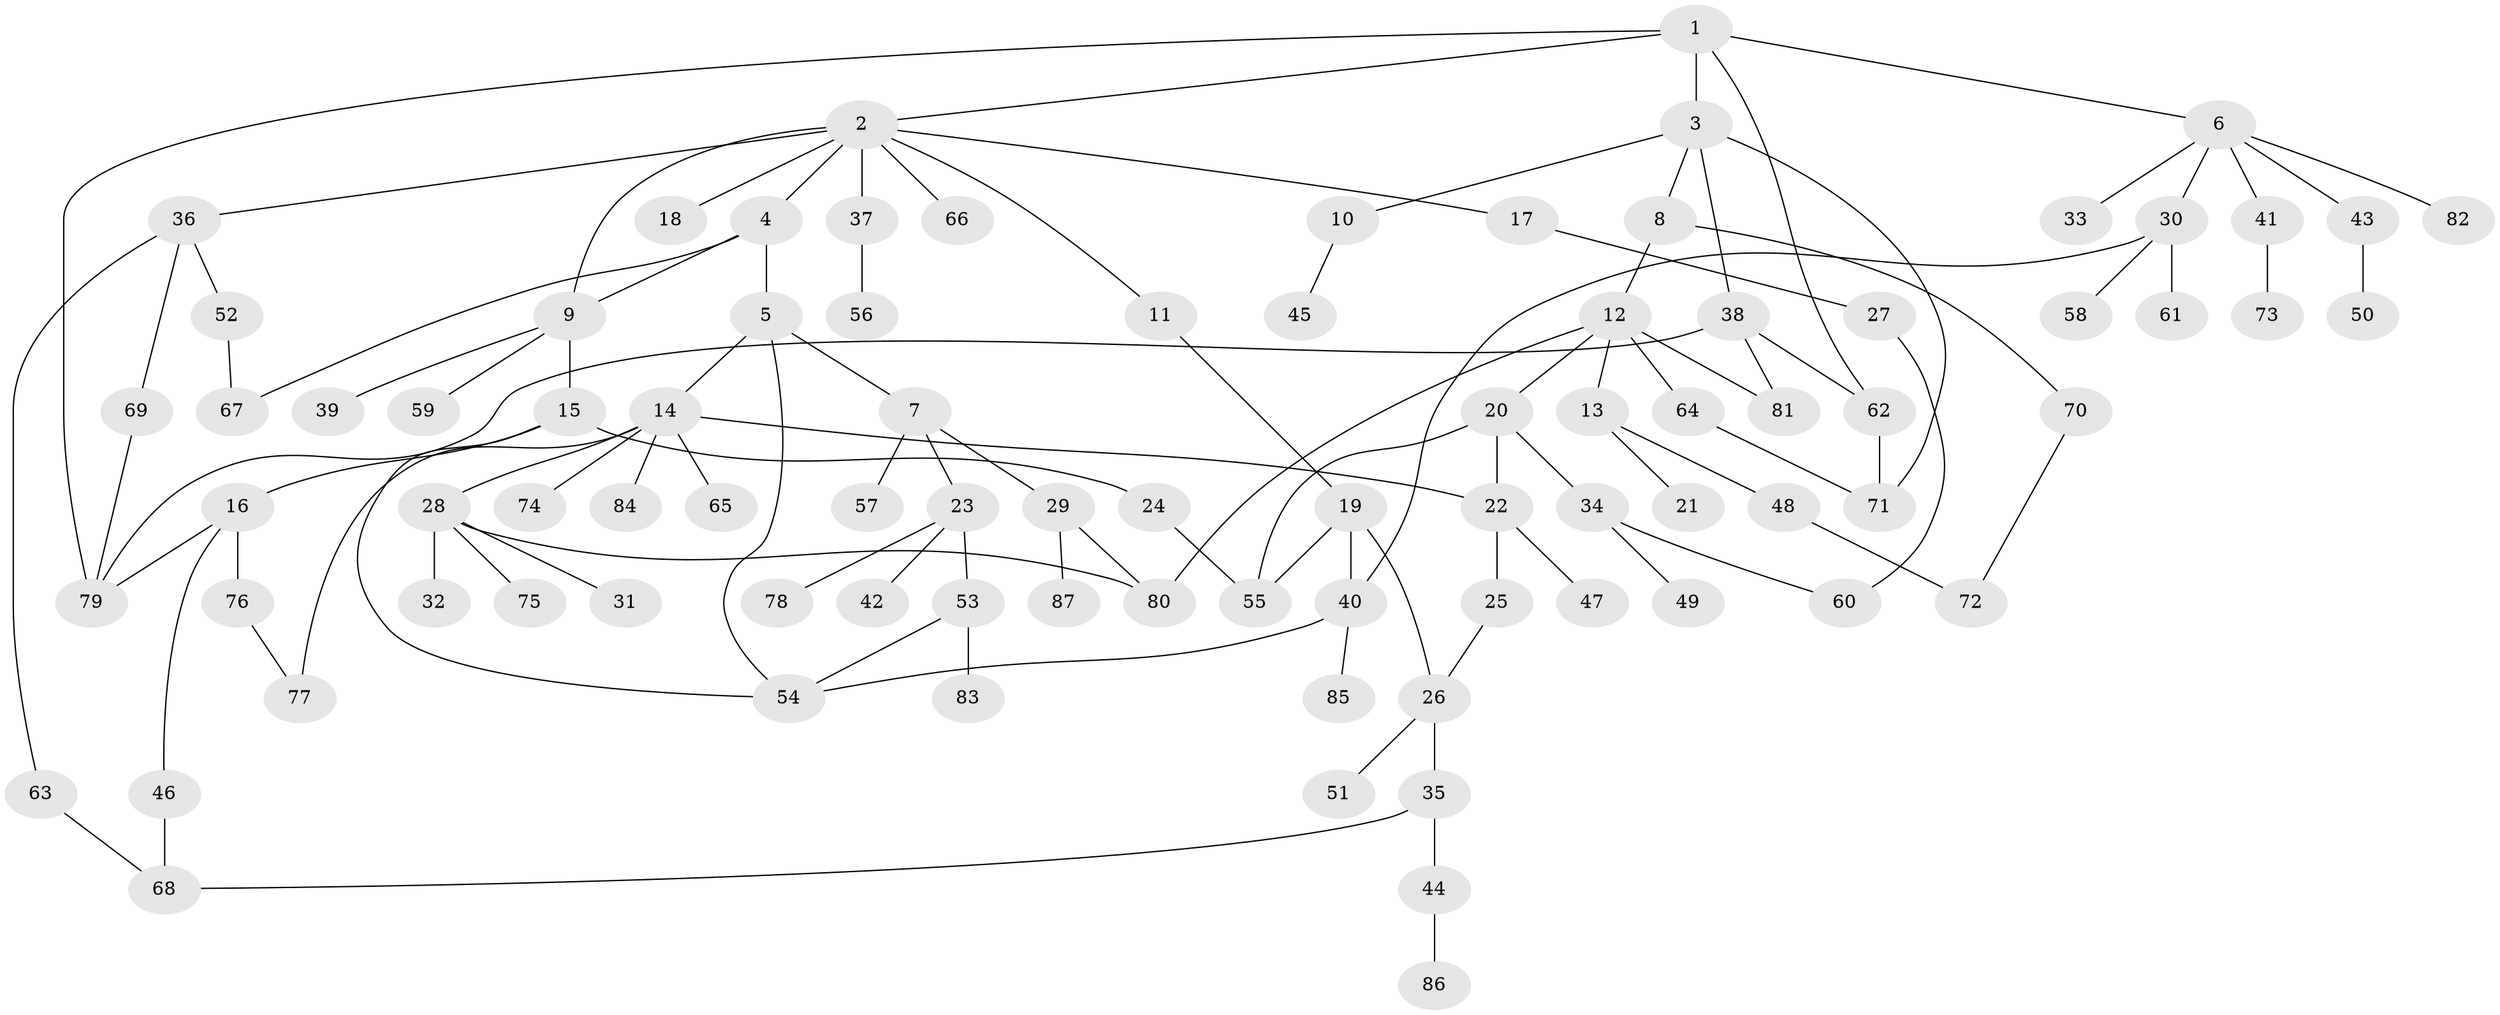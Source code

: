 // Generated by graph-tools (version 1.1) at 2025/10/02/27/25 16:10:55]
// undirected, 87 vertices, 110 edges
graph export_dot {
graph [start="1"]
  node [color=gray90,style=filled];
  1;
  2;
  3;
  4;
  5;
  6;
  7;
  8;
  9;
  10;
  11;
  12;
  13;
  14;
  15;
  16;
  17;
  18;
  19;
  20;
  21;
  22;
  23;
  24;
  25;
  26;
  27;
  28;
  29;
  30;
  31;
  32;
  33;
  34;
  35;
  36;
  37;
  38;
  39;
  40;
  41;
  42;
  43;
  44;
  45;
  46;
  47;
  48;
  49;
  50;
  51;
  52;
  53;
  54;
  55;
  56;
  57;
  58;
  59;
  60;
  61;
  62;
  63;
  64;
  65;
  66;
  67;
  68;
  69;
  70;
  71;
  72;
  73;
  74;
  75;
  76;
  77;
  78;
  79;
  80;
  81;
  82;
  83;
  84;
  85;
  86;
  87;
  1 -- 2;
  1 -- 3;
  1 -- 6;
  1 -- 62;
  1 -- 79;
  2 -- 4;
  2 -- 11;
  2 -- 17;
  2 -- 18;
  2 -- 36;
  2 -- 37;
  2 -- 66;
  2 -- 9;
  3 -- 8;
  3 -- 10;
  3 -- 38;
  3 -- 71;
  4 -- 5;
  4 -- 9;
  4 -- 67;
  5 -- 7;
  5 -- 14;
  5 -- 54;
  6 -- 30;
  6 -- 33;
  6 -- 41;
  6 -- 43;
  6 -- 82;
  7 -- 23;
  7 -- 29;
  7 -- 57;
  8 -- 12;
  8 -- 70;
  9 -- 15;
  9 -- 39;
  9 -- 59;
  10 -- 45;
  11 -- 19;
  12 -- 13;
  12 -- 20;
  12 -- 64;
  12 -- 81;
  12 -- 80;
  13 -- 21;
  13 -- 48;
  14 -- 22;
  14 -- 28;
  14 -- 65;
  14 -- 74;
  14 -- 84;
  14 -- 77;
  15 -- 16;
  15 -- 24;
  15 -- 54;
  16 -- 46;
  16 -- 76;
  16 -- 79;
  17 -- 27;
  19 -- 26;
  19 -- 55;
  19 -- 40;
  20 -- 34;
  20 -- 55;
  20 -- 22;
  22 -- 25;
  22 -- 47;
  23 -- 42;
  23 -- 53;
  23 -- 78;
  24 -- 55;
  25 -- 26;
  26 -- 35;
  26 -- 51;
  27 -- 60;
  28 -- 31;
  28 -- 32;
  28 -- 75;
  28 -- 80;
  29 -- 87;
  29 -- 80;
  30 -- 40;
  30 -- 58;
  30 -- 61;
  34 -- 49;
  34 -- 60;
  35 -- 44;
  35 -- 68;
  36 -- 52;
  36 -- 63;
  36 -- 69;
  37 -- 56;
  38 -- 79;
  38 -- 81;
  38 -- 62;
  40 -- 85;
  40 -- 54;
  41 -- 73;
  43 -- 50;
  44 -- 86;
  46 -- 68;
  48 -- 72;
  52 -- 67;
  53 -- 83;
  53 -- 54;
  62 -- 71;
  63 -- 68;
  64 -- 71;
  69 -- 79;
  70 -- 72;
  76 -- 77;
}

